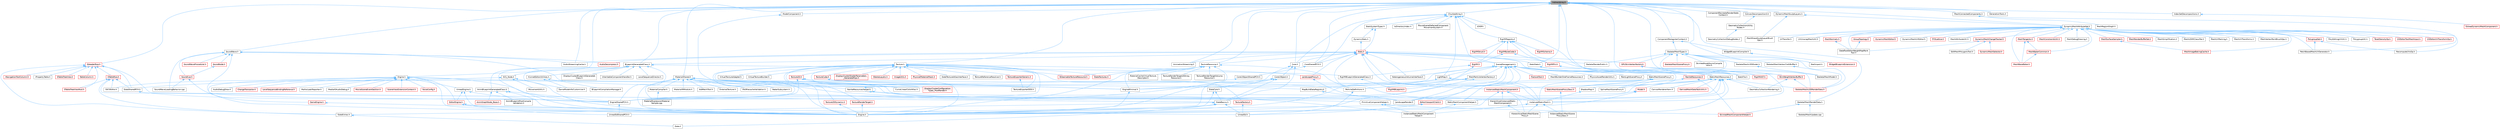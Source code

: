 digraph "IndirectArray.h"
{
 // INTERACTIVE_SVG=YES
 // LATEX_PDF_SIZE
  bgcolor="transparent";
  edge [fontname=Helvetica,fontsize=10,labelfontname=Helvetica,labelfontsize=10];
  node [fontname=Helvetica,fontsize=10,shape=box,height=0.2,width=0.4];
  Node1 [id="Node000001",label="IndirectArray.h",height=0.2,width=0.4,color="gray40", fillcolor="grey60", style="filled", fontcolor="black",tooltip=" "];
  Node1 -> Node2 [id="edge1_Node000001_Node000002",dir="back",color="steelblue1",style="solid",tooltip=" "];
  Node2 [id="Node000002",label="AnimationStreaming.h",height=0.2,width=0.4,color="grey40", fillcolor="white", style="filled",URL="$d5/d44/AnimationStreaming_8h.html",tooltip=" "];
  Node1 -> Node3 [id="edge2_Node000001_Node000003",dir="back",color="steelblue1",style="solid",tooltip=" "];
  Node3 [id="Node000003",label="AudioStreamingCache.h",height=0.2,width=0.4,color="grey40", fillcolor="white", style="filled",URL="$d2/dc1/AudioStreamingCache_8h.html",tooltip=" "];
  Node1 -> Node4 [id="edge3_Node000001_Node000004",dir="back",color="steelblue1",style="solid",tooltip=" "];
  Node4 [id="Node000004",label="BlueprintGeneratedClass.h",height=0.2,width=0.4,color="grey40", fillcolor="white", style="filled",URL="$d6/d77/BlueprintGeneratedClass_8h.html",tooltip=" "];
  Node4 -> Node5 [id="edge4_Node000004_Node000005",dir="back",color="steelblue1",style="solid",tooltip=" "];
  Node5 [id="Node000005",label="AnimBlueprintGeneratedClass.h",height=0.2,width=0.4,color="grey40", fillcolor="white", style="filled",URL="$dc/d81/AnimBlueprintGeneratedClass_8h.html",tooltip=" "];
  Node5 -> Node6 [id="edge5_Node000005_Node000006",dir="back",color="steelblue1",style="solid",tooltip=" "];
  Node6 [id="Node000006",label="AnimBlueprintPostCompile\lValidation.h",height=0.2,width=0.4,color="grey40", fillcolor="white", style="filled",URL="$de/d1b/AnimBlueprintPostCompileValidation_8h.html",tooltip=" "];
  Node5 -> Node7 [id="edge6_Node000005_Node000007",dir="back",color="steelblue1",style="solid",tooltip=" "];
  Node7 [id="Node000007",label="AnimGraphNode_Base.h",height=0.2,width=0.4,color="red", fillcolor="#FFF0F0", style="filled",URL="$d0/dfb/AnimGraphNode__Base_8h.html",tooltip=" "];
  Node5 -> Node99 [id="edge7_Node000005_Node000099",dir="back",color="steelblue1",style="solid",tooltip=" "];
  Node99 [id="Node000099",label="Engine.h",height=0.2,width=0.4,color="grey40", fillcolor="white", style="filled",URL="$d1/d34/Public_2Engine_8h.html",tooltip=" "];
  Node5 -> Node100 [id="edge8_Node000005_Node000100",dir="back",color="steelblue1",style="solid",tooltip=" "];
  Node100 [id="Node000100",label="EngineSharedPCH.h",height=0.2,width=0.4,color="grey40", fillcolor="white", style="filled",URL="$dc/dbb/EngineSharedPCH_8h.html",tooltip=" "];
  Node100 -> Node101 [id="edge9_Node000100_Node000101",dir="back",color="steelblue1",style="solid",tooltip=" "];
  Node101 [id="Node000101",label="UnrealEdSharedPCH.h",height=0.2,width=0.4,color="grey40", fillcolor="white", style="filled",URL="$d1/de6/UnrealEdSharedPCH_8h.html",tooltip=" "];
  Node4 -> Node102 [id="edge10_Node000004_Node000102",dir="back",color="steelblue1",style="solid",tooltip=" "];
  Node102 [id="Node000102",label="DisplayClusterBlueprintGenerated\lClass.h",height=0.2,width=0.4,color="grey40", fillcolor="white", style="filled",URL="$d4/d8f/DisplayClusterBlueprintGeneratedClass_8h.html",tooltip=" "];
  Node4 -> Node99 [id="edge11_Node000004_Node000099",dir="back",color="steelblue1",style="solid",tooltip=" "];
  Node4 -> Node100 [id="edge12_Node000004_Node000100",dir="back",color="steelblue1",style="solid",tooltip=" "];
  Node4 -> Node103 [id="edge13_Node000004_Node000103",dir="back",color="steelblue1",style="solid",tooltip=" "];
  Node103 [id="Node000103",label="GameModeInfoCustomizer.h",height=0.2,width=0.4,color="grey40", fillcolor="white", style="filled",URL="$d5/df3/GameModeInfoCustomizer_8h.html",tooltip=" "];
  Node4 -> Node104 [id="edge14_Node000004_Node000104",dir="back",color="steelblue1",style="solid",tooltip=" "];
  Node104 [id="Node000104",label="InheritableComponentHandler.h",height=0.2,width=0.4,color="grey40", fillcolor="white", style="filled",URL="$d0/def/InheritableComponentHandler_8h.html",tooltip=" "];
  Node4 -> Node105 [id="edge15_Node000004_Node000105",dir="back",color="steelblue1",style="solid",tooltip=" "];
  Node105 [id="Node000105",label="KismetEditorUtilities.h",height=0.2,width=0.4,color="grey40", fillcolor="white", style="filled",URL="$d4/d72/KismetEditorUtilities_8h.html",tooltip=" "];
  Node105 -> Node106 [id="edge16_Node000105_Node000106",dir="back",color="steelblue1",style="solid",tooltip=" "];
  Node106 [id="Node000106",label="BlueprintCompilationManager.h",height=0.2,width=0.4,color="grey40", fillcolor="white", style="filled",URL="$dd/db0/BlueprintCompilationManager_8h.html",tooltip=" "];
  Node105 -> Node103 [id="edge17_Node000105_Node000103",dir="back",color="steelblue1",style="solid",tooltip=" "];
  Node4 -> Node107 [id="edge18_Node000004_Node000107",dir="back",color="steelblue1",style="solid",tooltip=" "];
  Node107 [id="Node000107",label="LevelSequenceDirector.h",height=0.2,width=0.4,color="grey40", fillcolor="white", style="filled",URL="$d8/d00/LevelSequenceDirector_8h.html",tooltip=" "];
  Node4 -> Node108 [id="edge19_Node000004_Node000108",dir="back",color="steelblue1",style="solid",tooltip=" "];
  Node108 [id="Node000108",label="RigVMBlueprintGeneratedClass.h",height=0.2,width=0.4,color="grey40", fillcolor="white", style="filled",URL="$d4/dec/RigVMBlueprintGeneratedClass_8h.html",tooltip=" "];
  Node108 -> Node109 [id="edge20_Node000108_Node000109",dir="back",color="steelblue1",style="solid",tooltip=" "];
  Node109 [id="Node000109",label="RigVMBlueprint.h",height=0.2,width=0.4,color="red", fillcolor="#FFF0F0", style="filled",URL="$df/d44/RigVMBlueprint_8h.html",tooltip=" "];
  Node4 -> Node141 [id="edge21_Node000004_Node000141",dir="back",color="steelblue1",style="solid",tooltip=" "];
  Node141 [id="Node000141",label="SCS_Node.h",height=0.2,width=0.4,color="grey40", fillcolor="white", style="filled",URL="$d7/d7b/SCS__Node_8h.html",tooltip=" "];
  Node141 -> Node99 [id="edge22_Node000141_Node000099",dir="back",color="steelblue1",style="solid",tooltip=" "];
  Node141 -> Node142 [id="edge23_Node000141_Node000142",dir="back",color="steelblue1",style="solid",tooltip=" "];
  Node142 [id="Node000142",label="MovementUtils.h",height=0.2,width=0.4,color="grey40", fillcolor="white", style="filled",URL="$d0/d54/MovementUtils_8h.html",tooltip=" "];
  Node141 -> Node143 [id="edge24_Node000141_Node000143",dir="back",color="steelblue1",style="solid",tooltip=" "];
  Node143 [id="Node000143",label="SSCSEditor.h",height=0.2,width=0.4,color="grey40", fillcolor="white", style="filled",URL="$d0/d2e/SSCSEditor_8h.html",tooltip=" "];
  Node1 -> Node144 [id="edge25_Node000001_Node000144",dir="back",color="steelblue1",style="solid",tooltip=" "];
  Node144 [id="Node000144",label="ChunkedArray.h",height=0.2,width=0.4,color="grey40", fillcolor="white", style="filled",URL="$d8/db0/ChunkedArray_8h.html",tooltip=" "];
  Node144 -> Node145 [id="edge26_Node000144_Node000145",dir="back",color="steelblue1",style="solid",tooltip=" "];
  Node145 [id="Node000145",label="Core.h",height=0.2,width=0.4,color="grey40", fillcolor="white", style="filled",URL="$d6/dd7/Core_8h.html",tooltip=" "];
  Node145 -> Node146 [id="edge27_Node000145_Node000146",dir="back",color="steelblue1",style="solid",tooltip=" "];
  Node146 [id="Node000146",label="CoreUObject.h",height=0.2,width=0.4,color="grey40", fillcolor="white", style="filled",URL="$d0/ded/CoreUObject_8h.html",tooltip=" "];
  Node146 -> Node99 [id="edge28_Node000146_Node000099",dir="back",color="steelblue1",style="solid",tooltip=" "];
  Node146 -> Node147 [id="edge29_Node000146_Node000147",dir="back",color="steelblue1",style="solid",tooltip=" "];
  Node147 [id="Node000147",label="EngineMinimal.h",height=0.2,width=0.4,color="grey40", fillcolor="white", style="filled",URL="$d0/d2c/EngineMinimal_8h.html",tooltip=" "];
  Node147 -> Node99 [id="edge30_Node000147_Node000099",dir="back",color="steelblue1",style="solid",tooltip=" "];
  Node146 -> Node148 [id="edge31_Node000146_Node000148",dir="back",color="steelblue1",style="solid",tooltip=" "];
  Node148 [id="Node000148",label="SlateBasics.h",height=0.2,width=0.4,color="grey40", fillcolor="white", style="filled",URL="$da/d2f/SlateBasics_8h.html",tooltip=" "];
  Node148 -> Node99 [id="edge32_Node000148_Node000099",dir="back",color="steelblue1",style="solid",tooltip=" "];
  Node148 -> Node149 [id="edge33_Node000148_Node000149",dir="back",color="steelblue1",style="solid",tooltip=" "];
  Node149 [id="Node000149",label="Slate.h",height=0.2,width=0.4,color="grey40", fillcolor="white", style="filled",URL="$d2/dc0/Slate_8h.html",tooltip=" "];
  Node148 -> Node150 [id="edge34_Node000148_Node000150",dir="back",color="steelblue1",style="solid",tooltip=" "];
  Node150 [id="Node000150",label="SlateExtras.h",height=0.2,width=0.4,color="grey40", fillcolor="white", style="filled",URL="$d8/dec/SlateExtras_8h.html",tooltip=" "];
  Node150 -> Node149 [id="edge35_Node000150_Node000149",dir="back",color="steelblue1",style="solid",tooltip=" "];
  Node148 -> Node151 [id="edge36_Node000148_Node000151",dir="back",color="steelblue1",style="solid",tooltip=" "];
  Node151 [id="Node000151",label="UnrealEd.h",height=0.2,width=0.4,color="grey40", fillcolor="white", style="filled",URL="$d2/d5f/UnrealEd_8h.html",tooltip=" "];
  Node146 -> Node152 [id="edge37_Node000146_Node000152",dir="back",color="steelblue1",style="solid",tooltip=" "];
  Node152 [id="Node000152",label="SlateCore.h",height=0.2,width=0.4,color="grey40", fillcolor="white", style="filled",URL="$dc/d03/SlateCore_8h.html",tooltip=" "];
  Node152 -> Node99 [id="edge38_Node000152_Node000099",dir="back",color="steelblue1",style="solid",tooltip=" "];
  Node152 -> Node148 [id="edge39_Node000152_Node000148",dir="back",color="steelblue1",style="solid",tooltip=" "];
  Node145 -> Node99 [id="edge40_Node000145_Node000099",dir="back",color="steelblue1",style="solid",tooltip=" "];
  Node145 -> Node148 [id="edge41_Node000145_Node000148",dir="back",color="steelblue1",style="solid",tooltip=" "];
  Node144 -> Node153 [id="edge42_Node000144_Node000153",dir="back",color="steelblue1",style="solid",tooltip=" "];
  Node153 [id="Node000153",label="CoreSharedPCH.h",height=0.2,width=0.4,color="grey40", fillcolor="white", style="filled",URL="$d8/de5/CoreSharedPCH_8h.html",tooltip=" "];
  Node153 -> Node154 [id="edge43_Node000153_Node000154",dir="back",color="steelblue1",style="solid",tooltip=" "];
  Node154 [id="Node000154",label="CoreUObjectSharedPCH.h",height=0.2,width=0.4,color="grey40", fillcolor="white", style="filled",URL="$de/d2f/CoreUObjectSharedPCH_8h.html",tooltip=" "];
  Node154 -> Node155 [id="edge44_Node000154_Node000155",dir="back",color="steelblue1",style="solid",tooltip=" "];
  Node155 [id="Node000155",label="SlateSharedPCH.h",height=0.2,width=0.4,color="grey40", fillcolor="white", style="filled",URL="$d1/dfc/SlateSharedPCH_8h.html",tooltip=" "];
  Node155 -> Node100 [id="edge45_Node000155_Node000100",dir="back",color="steelblue1",style="solid",tooltip=" "];
  Node144 -> Node156 [id="edge46_Node000144_Node000156",dir="back",color="steelblue1",style="solid",tooltip=" "];
  Node156 [id="Node000156",label="IoDirectoryIndex.h",height=0.2,width=0.4,color="grey40", fillcolor="white", style="filled",URL="$d2/de0/IoDirectoryIndex_8h.html",tooltip=" "];
  Node144 -> Node157 [id="edge47_Node000144_Node000157",dir="back",color="steelblue1",style="solid",tooltip=" "];
  Node157 [id="Node000157",label="LightMap.h",height=0.2,width=0.4,color="grey40", fillcolor="white", style="filled",URL="$d1/d76/LightMap_8h.html",tooltip=" "];
  Node157 -> Node158 [id="edge48_Node000157_Node000158",dir="back",color="steelblue1",style="solid",tooltip=" "];
  Node158 [id="Node000158",label="InstancedStaticMesh.h",height=0.2,width=0.4,color="grey40", fillcolor="white", style="filled",URL="$dd/d89/InstancedStaticMesh_8h.html",tooltip=" "];
  Node158 -> Node159 [id="edge49_Node000158_Node000159",dir="back",color="steelblue1",style="solid",tooltip=" "];
  Node159 [id="Node000159",label="HierarchicalStaticMeshScene\lProxy.h",height=0.2,width=0.4,color="grey40", fillcolor="white", style="filled",URL="$d3/d4d/HierarchicalStaticMeshSceneProxy_8h.html",tooltip=" "];
  Node158 -> Node160 [id="edge50_Node000158_Node000160",dir="back",color="steelblue1",style="solid",tooltip=" "];
  Node160 [id="Node000160",label="InstancedStaticMeshComponent\lHelper.h",height=0.2,width=0.4,color="grey40", fillcolor="white", style="filled",URL="$dc/dc7/InstancedStaticMeshComponentHelper_8h.html",tooltip=" "];
  Node158 -> Node161 [id="edge51_Node000158_Node000161",dir="back",color="steelblue1",style="solid",tooltip=" "];
  Node161 [id="Node000161",label="InstancedStaticMeshScene\lProxyDesc.h",height=0.2,width=0.4,color="grey40", fillcolor="white", style="filled",URL="$db/dcf/InstancedStaticMeshSceneProxyDesc_8h.html",tooltip=" "];
  Node157 -> Node162 [id="edge52_Node000157_Node000162",dir="back",color="steelblue1",style="solid",tooltip=" "];
  Node162 [id="Node000162",label="MapBuildDataRegistry.h",height=0.2,width=0.4,color="grey40", fillcolor="white", style="filled",URL="$df/dac/MapBuildDataRegistry_8h.html",tooltip=" "];
  Node162 -> Node163 [id="edge53_Node000162_Node000163",dir="back",color="steelblue1",style="solid",tooltip=" "];
  Node163 [id="Node000163",label="LandscapeRender.h",height=0.2,width=0.4,color="grey40", fillcolor="white", style="filled",URL="$df/d67/LandscapeRender_8h.html",tooltip=" "];
  Node144 -> Node164 [id="edge54_Node000144_Node000164",dir="back",color="steelblue1",style="solid",tooltip=" "];
  Node164 [id="Node000164",label="MovieSceneDeferredComponent\lMovementSystem.h",height=0.2,width=0.4,color="grey40", fillcolor="white", style="filled",URL="$d6/d9d/MovieSceneDeferredComponentMovementSystem_8h.html",tooltip=" "];
  Node144 -> Node165 [id="edge55_Node000144_Node000165",dir="back",color="steelblue1",style="solid",tooltip=" "];
  Node165 [id="Node000165",label="RigVMRegistry.h",height=0.2,width=0.4,color="grey40", fillcolor="white", style="filled",URL="$dc/d40/RigVMRegistry_8h.html",tooltip=" "];
  Node165 -> Node166 [id="edge56_Node000165_Node000166",dir="back",color="steelblue1",style="solid",tooltip=" "];
  Node166 [id="Node000166",label="RigVM.h",height=0.2,width=0.4,color="red", fillcolor="#FFF0F0", style="filled",URL="$d0/d5e/RigVM_8h.html",tooltip=" "];
  Node166 -> Node109 [id="edge57_Node000166_Node000109",dir="back",color="steelblue1",style="solid",tooltip=" "];
  Node166 -> Node108 [id="edge58_Node000166_Node000108",dir="back",color="steelblue1",style="solid",tooltip=" "];
  Node165 -> Node225 [id="edge59_Node000165_Node000225",dir="back",color="steelblue1",style="solid",tooltip=" "];
  Node225 [id="Node000225",label="RigVMAST.h",height=0.2,width=0.4,color="red", fillcolor="#FFF0F0", style="filled",URL="$d9/d6d/RigVMAST_8h.html",tooltip=" "];
  Node165 -> Node265 [id="edge60_Node000165_Node000265",dir="back",color="steelblue1",style="solid",tooltip=" "];
  Node265 [id="Node000265",label="RigVMByteCode.h",height=0.2,width=0.4,color="red", fillcolor="#FFF0F0", style="filled",URL="$da/d6c/RigVMByteCode_8h.html",tooltip=" "];
  Node265 -> Node166 [id="edge61_Node000265_Node000166",dir="back",color="steelblue1",style="solid",tooltip=" "];
  Node265 -> Node271 [id="edge62_Node000265_Node000271",dir="back",color="steelblue1",style="solid",tooltip=" "];
  Node271 [id="Node000271",label="RigVMPin.h",height=0.2,width=0.4,color="red", fillcolor="#FFF0F0", style="filled",URL="$d3/d56/RigVMPin_8h.html",tooltip=" "];
  Node271 -> Node225 [id="edge63_Node000271_Node000225",dir="back",color="steelblue1",style="solid",tooltip=" "];
  Node165 -> Node271 [id="edge64_Node000165_Node000271",dir="back",color="steelblue1",style="solid",tooltip=" "];
  Node165 -> Node242 [id="edge65_Node000165_Node000242",dir="back",color="steelblue1",style="solid",tooltip=" "];
  Node242 [id="Node000242",label="RigVMSchema.h",height=0.2,width=0.4,color="red", fillcolor="#FFF0F0", style="filled",URL="$d7/dc2/RigVMSchema_8h.html",tooltip=" "];
  Node165 -> Node275 [id="edge66_Node000165_Node000275",dir="back",color="steelblue1",style="solid",tooltip=" "];
  Node275 [id="Node000275",label="RigVMStruct.h",height=0.2,width=0.4,color="red", fillcolor="#FFF0F0", style="filled",URL="$de/dfb/RigVMStruct_8h.html",tooltip=" "];
  Node144 -> Node325 [id="edge67_Node000144_Node000325",dir="back",color="steelblue1",style="solid",tooltip=" "];
  Node325 [id="Node000325",label="SceneManagement.h",height=0.2,width=0.4,color="grey40", fillcolor="white", style="filled",URL="$de/db9/SceneManagement_8h.html",tooltip=" "];
  Node325 -> Node326 [id="edge68_Node000325_Node000326",dir="back",color="steelblue1",style="solid",tooltip=" "];
  Node326 [id="Node000326",label="EditorViewportClient.h",height=0.2,width=0.4,color="red", fillcolor="#FFF0F0", style="filled",URL="$d4/d41/EditorViewportClient_8h.html",tooltip=" "];
  Node326 -> Node151 [id="edge69_Node000326_Node000151",dir="back",color="steelblue1",style="solid",tooltip=" "];
  Node326 -> Node101 [id="edge70_Node000326_Node000101",dir="back",color="steelblue1",style="solid",tooltip=" "];
  Node325 -> Node99 [id="edge71_Node000325_Node000099",dir="back",color="steelblue1",style="solid",tooltip=" "];
  Node325 -> Node147 [id="edge72_Node000325_Node000147",dir="back",color="steelblue1",style="solid",tooltip=" "];
  Node325 -> Node100 [id="edge73_Node000325_Node000100",dir="back",color="steelblue1",style="solid",tooltip=" "];
  Node325 -> Node349 [id="edge74_Node000325_Node000349",dir="back",color="steelblue1",style="solid",tooltip=" "];
  Node349 [id="Node000349",label="FractureTool.h",height=0.2,width=0.4,color="red", fillcolor="#FFF0F0", style="filled",URL="$d4/d30/FractureTool_8h.html",tooltip=" "];
  Node325 -> Node350 [id="edge75_Node000325_Node000350",dir="back",color="steelblue1",style="solid",tooltip=" "];
  Node350 [id="Node000350",label="HeterogeneousVolumeInterface.h",height=0.2,width=0.4,color="grey40", fillcolor="white", style="filled",URL="$d3/de3/HeterogeneousVolumeInterface_8h.html",tooltip=" "];
  Node325 -> Node163 [id="edge76_Node000325_Node000163",dir="back",color="steelblue1",style="solid",tooltip=" "];
  Node325 -> Node157 [id="edge77_Node000325_Node000157",dir="back",color="steelblue1",style="solid",tooltip=" "];
  Node325 -> Node351 [id="edge78_Node000325_Node000351",dir="back",color="steelblue1",style="solid",tooltip=" "];
  Node351 [id="Node000351",label="MeshBuilderOneFrameResources.h",height=0.2,width=0.4,color="grey40", fillcolor="white", style="filled",URL="$df/d7c/MeshBuilderOneFrameResources_8h.html",tooltip=" "];
  Node325 -> Node352 [id="edge79_Node000325_Node000352",dir="back",color="steelblue1",style="solid",tooltip=" "];
  Node352 [id="Node000352",label="MeshParticleVertexFactory.h",height=0.2,width=0.4,color="grey40", fillcolor="white", style="filled",URL="$d5/d83/MeshParticleVertexFactory_8h.html",tooltip=" "];
  Node352 -> Node99 [id="edge80_Node000352_Node000099",dir="back",color="steelblue1",style="solid",tooltip=" "];
  Node352 -> Node147 [id="edge81_Node000352_Node000147",dir="back",color="steelblue1",style="solid",tooltip=" "];
  Node352 -> Node353 [id="edge82_Node000352_Node000353",dir="back",color="steelblue1",style="solid",tooltip=" "];
  Node353 [id="Node000353",label="ParticleDefinitions.h",height=0.2,width=0.4,color="grey40", fillcolor="white", style="filled",URL="$db/dde/ParticleDefinitions_8h.html",tooltip=" "];
  Node353 -> Node151 [id="edge83_Node000353_Node000151",dir="back",color="steelblue1",style="solid",tooltip=" "];
  Node325 -> Node354 [id="edge84_Node000325_Node000354",dir="back",color="steelblue1",style="solid",tooltip=" "];
  Node354 [id="Node000354",label="NaniteResources.h",height=0.2,width=0.4,color="red", fillcolor="#FFF0F0", style="filled",URL="$d7/d8b/NaniteResources_8h.html",tooltip=" "];
  Node354 -> Node360 [id="edge85_Node000354_Node000360",dir="back",color="steelblue1",style="solid",tooltip=" "];
  Node360 [id="Node000360",label="SkinnedMeshComponentHelper.h",height=0.2,width=0.4,color="red", fillcolor="#FFF0F0", style="filled",URL="$db/d81/SkinnedMeshComponentHelper_8h.html",tooltip=" "];
  Node354 -> Node362 [id="edge86_Node000354_Node000362",dir="back",color="steelblue1",style="solid",tooltip=" "];
  Node362 [id="Node000362",label="StaticMeshSceneProxyDesc.h",height=0.2,width=0.4,color="red", fillcolor="#FFF0F0", style="filled",URL="$d0/d31/StaticMeshSceneProxyDesc_8h.html",tooltip=" "];
  Node362 -> Node161 [id="edge87_Node000362_Node000161",dir="back",color="steelblue1",style="solid",tooltip=" "];
  Node325 -> Node353 [id="edge88_Node000325_Node000353",dir="back",color="steelblue1",style="solid",tooltip=" "];
  Node325 -> Node364 [id="edge89_Node000325_Node000364",dir="back",color="steelblue1",style="solid",tooltip=" "];
  Node364 [id="Node000364",label="PhysicsAssetRenderUtils.h",height=0.2,width=0.4,color="grey40", fillcolor="white", style="filled",URL="$d2/dee/PhysicsAssetRenderUtils_8h.html",tooltip=" "];
  Node325 -> Node365 [id="edge90_Node000325_Node000365",dir="back",color="steelblue1",style="solid",tooltip=" "];
  Node365 [id="Node000365",label="RectLightSceneProxy.h",height=0.2,width=0.4,color="grey40", fillcolor="white", style="filled",URL="$d4/d78/RectLightSceneProxy_8h.html",tooltip=" "];
  Node325 -> Node366 [id="edge91_Node000325_Node000366",dir="back",color="steelblue1",style="solid",tooltip=" "];
  Node366 [id="Node000366",label="ShadowMap.h",height=0.2,width=0.4,color="grey40", fillcolor="white", style="filled",URL="$d1/ddb/ShadowMap_8h.html",tooltip=" "];
  Node366 -> Node158 [id="edge92_Node000366_Node000158",dir="back",color="steelblue1",style="solid",tooltip=" "];
  Node325 -> Node367 [id="edge93_Node000325_Node000367",dir="back",color="steelblue1",style="solid",tooltip=" "];
  Node367 [id="Node000367",label="StaticMeshResources.h",height=0.2,width=0.4,color="grey40", fillcolor="white", style="filled",URL="$d0/db7/StaticMeshResources_8h.html",tooltip=" "];
  Node367 -> Node368 [id="edge94_Node000367_Node000368",dir="back",color="steelblue1",style="solid",tooltip=" "];
  Node368 [id="Node000368",label="CanvasRendererItem.h",height=0.2,width=0.4,color="grey40", fillcolor="white", style="filled",URL="$d7/d93/CanvasRendererItem_8h.html",tooltip=" "];
  Node367 -> Node369 [id="edge95_Node000367_Node000369",dir="back",color="steelblue1",style="solid",tooltip=" "];
  Node369 [id="Node000369",label="DerivedMeshDataTaskUtils.h",height=0.2,width=0.4,color="red", fillcolor="#FFF0F0", style="filled",URL="$d2/d98/DerivedMeshDataTaskUtils_8h.html",tooltip=" "];
  Node367 -> Node445 [id="edge96_Node000367_Node000445",dir="back",color="steelblue1",style="solid",tooltip=" "];
  Node445 [id="Node000445",label="GeometryCollectionRendering.h",height=0.2,width=0.4,color="grey40", fillcolor="white", style="filled",URL="$dc/d68/GeometryCollectionRendering_8h.html",tooltip=" "];
  Node367 -> Node446 [id="edge97_Node000367_Node000446",dir="back",color="steelblue1",style="solid",tooltip=" "];
  Node446 [id="Node000446",label="HierarchicalInstancedStatic\lMeshComponent.h",height=0.2,width=0.4,color="grey40", fillcolor="white", style="filled",URL="$d3/ddb/HierarchicalInstancedStaticMeshComponent_8h.html",tooltip=" "];
  Node446 -> Node159 [id="edge98_Node000446_Node000159",dir="back",color="steelblue1",style="solid",tooltip=" "];
  Node367 -> Node159 [id="edge99_Node000367_Node000159",dir="back",color="steelblue1",style="solid",tooltip=" "];
  Node367 -> Node158 [id="edge100_Node000367_Node000158",dir="back",color="steelblue1",style="solid",tooltip=" "];
  Node367 -> Node447 [id="edge101_Node000367_Node000447",dir="back",color="steelblue1",style="solid",tooltip=" "];
  Node447 [id="Node000447",label="InstancedStaticMeshComponent.h",height=0.2,width=0.4,color="red", fillcolor="#FFF0F0", style="filled",URL="$d8/d5d/InstancedStaticMeshComponent_8h.html",tooltip=" "];
  Node447 -> Node99 [id="edge102_Node000447_Node000099",dir="back",color="steelblue1",style="solid",tooltip=" "];
  Node447 -> Node446 [id="edge103_Node000447_Node000446",dir="back",color="steelblue1",style="solid",tooltip=" "];
  Node447 -> Node159 [id="edge104_Node000447_Node000159",dir="back",color="steelblue1",style="solid",tooltip=" "];
  Node447 -> Node158 [id="edge105_Node000447_Node000158",dir="back",color="steelblue1",style="solid",tooltip=" "];
  Node367 -> Node163 [id="edge106_Node000367_Node000163",dir="back",color="steelblue1",style="solid",tooltip=" "];
  Node367 -> Node453 [id="edge107_Node000367_Node000453",dir="back",color="steelblue1",style="solid",tooltip=" "];
  Node453 [id="Node000453",label="Model.h",height=0.2,width=0.4,color="red", fillcolor="#FFF0F0", style="filled",URL="$dd/d63/Public_2Model_8h.html",tooltip=" "];
  Node453 -> Node99 [id="edge108_Node000453_Node000099",dir="back",color="steelblue1",style="solid",tooltip=" "];
  Node453 -> Node100 [id="edge109_Node000453_Node000100",dir="back",color="steelblue1",style="solid",tooltip=" "];
  Node367 -> Node457 [id="edge110_Node000367_Node000457",dir="back",color="steelblue1",style="solid",tooltip=" "];
  Node457 [id="Node000457",label="SkeletalMeshLODRenderData.h",height=0.2,width=0.4,color="red", fillcolor="#FFF0F0", style="filled",URL="$d0/d5a/SkeletalMeshLODRenderData_8h.html",tooltip=" "];
  Node457 -> Node464 [id="edge111_Node000457_Node000464",dir="back",color="steelblue1",style="solid",tooltip=" "];
  Node464 [id="Node000464",label="SkeletalMeshRenderData.h",height=0.2,width=0.4,color="grey40", fillcolor="white", style="filled",URL="$d9/d14/SkeletalMeshRenderData_8h.html",tooltip=" "];
  Node464 -> Node465 [id="edge112_Node000464_Node000465",dir="back",color="steelblue1",style="solid",tooltip=" "];
  Node465 [id="Node000465",label="SkeletalMeshUpdate.cpp",height=0.2,width=0.4,color="grey40", fillcolor="white", style="filled",URL="$db/d45/SkeletalMeshUpdate_8cpp.html",tooltip=" "];
  Node464 -> Node360 [id="edge113_Node000464_Node000360",dir="back",color="steelblue1",style="solid",tooltip=" "];
  Node367 -> Node358 [id="edge114_Node000367_Node000358",dir="back",color="steelblue1",style="solid",tooltip=" "];
  Node358 [id="Node000358",label="SplineMeshSceneProxy.h",height=0.2,width=0.4,color="grey40", fillcolor="white", style="filled",URL="$dd/dcb/SplineMeshSceneProxy_8h.html",tooltip=" "];
  Node367 -> Node357 [id="edge115_Node000367_Node000357",dir="back",color="steelblue1",style="solid",tooltip=" "];
  Node357 [id="Node000357",label="StaticMeshComponentHelper.h",height=0.2,width=0.4,color="grey40", fillcolor="white", style="filled",URL="$dc/dc1/StaticMeshComponentHelper_8h.html",tooltip=" "];
  Node357 -> Node160 [id="edge116_Node000357_Node000160",dir="back",color="steelblue1",style="solid",tooltip=" "];
  Node325 -> Node466 [id="edge117_Node000325_Node000466",dir="back",color="steelblue1",style="solid",tooltip=" "];
  Node466 [id="Node000466",label="StaticMeshSceneProxy.h",height=0.2,width=0.4,color="grey40", fillcolor="white", style="filled",URL="$d8/d6d/StaticMeshSceneProxy_8h.html",tooltip=" "];
  Node466 -> Node158 [id="edge118_Node000466_Node000158",dir="back",color="steelblue1",style="solid",tooltip=" "];
  Node466 -> Node163 [id="edge119_Node000466_Node000163",dir="back",color="steelblue1",style="solid",tooltip=" "];
  Node466 -> Node358 [id="edge120_Node000466_Node000358",dir="back",color="steelblue1",style="solid",tooltip=" "];
  Node466 -> Node357 [id="edge121_Node000466_Node000357",dir="back",color="steelblue1",style="solid",tooltip=" "];
  Node466 -> Node362 [id="edge122_Node000466_Node000362",dir="back",color="steelblue1",style="solid",tooltip=" "];
  Node144 -> Node467 [id="edge123_Node000144_Node000467",dir="back",color="steelblue1",style="solid",tooltip=" "];
  Node467 [id="Node000467",label="StatsFile.h",height=0.2,width=0.4,color="grey40", fillcolor="white", style="filled",URL="$d7/d3b/StatsFile_8h.html",tooltip=" "];
  Node144 -> Node468 [id="edge124_Node000144_Node000468",dir="back",color="steelblue1",style="solid",tooltip=" "];
  Node468 [id="Node000468",label="StatsSystemTypes.h",height=0.2,width=0.4,color="grey40", fillcolor="white", style="filled",URL="$d1/d5a/StatsSystemTypes_8h.html",tooltip=" "];
  Node468 -> Node469 [id="edge125_Node000468_Node000469",dir="back",color="steelblue1",style="solid",tooltip=" "];
  Node469 [id="Node000469",label="DynamicStats.h",height=0.2,width=0.4,color="grey40", fillcolor="white", style="filled",URL="$dc/d24/DynamicStats_8h.html",tooltip=" "];
  Node469 -> Node470 [id="edge126_Node000469_Node000470",dir="back",color="steelblue1",style="solid",tooltip=" "];
  Node470 [id="Node000470",label="Stats.h",height=0.2,width=0.4,color="red", fillcolor="#FFF0F0", style="filled",URL="$dc/d09/Stats_8h.html",tooltip=" "];
  Node470 -> Node2 [id="edge127_Node000470_Node000002",dir="back",color="steelblue1",style="solid",tooltip=" "];
  Node470 -> Node1863 [id="edge128_Node000470_Node001863",dir="back",color="steelblue1",style="solid",tooltip=" "];
  Node1863 [id="Node001863",label="AudioDecompress.h",height=0.2,width=0.4,color="red", fillcolor="#FFF0F0", style="filled",URL="$d9/dfd/AudioDecompress_8h.html",tooltip=" "];
  Node470 -> Node3 [id="edge129_Node000470_Node000003",dir="back",color="steelblue1",style="solid",tooltip=" "];
  Node470 -> Node4 [id="edge130_Node000470_Node000004",dir="back",color="steelblue1",style="solid",tooltip=" "];
  Node470 -> Node145 [id="edge131_Node000470_Node000145",dir="back",color="steelblue1",style="solid",tooltip=" "];
  Node470 -> Node153 [id="edge132_Node000470_Node000153",dir="back",color="steelblue1",style="solid",tooltip=" "];
  Node470 -> Node1480 [id="edge133_Node000470_Node001480",dir="back",color="steelblue1",style="solid",tooltip=" "];
  Node1480 [id="Node001480",label="GPUSkinVertexFactory.h",height=0.2,width=0.4,color="red", fillcolor="#FFF0F0", style="filled",URL="$db/dcc/GPUSkinVertexFactory_8h.html",tooltip=" "];
  Node1480 -> Node457 [id="edge134_Node001480_Node000457",dir="back",color="steelblue1",style="solid",tooltip=" "];
  Node1480 -> Node1483 [id="edge135_Node001480_Node001483",dir="back",color="steelblue1",style="solid",tooltip=" "];
  Node1483 [id="Node001483",label="SkinWeightVertexBuffer.h",height=0.2,width=0.4,color="red", fillcolor="#FFF0F0", style="filled",URL="$d3/d86/SkinWeightVertexBuffer_8h.html",tooltip=" "];
  Node1483 -> Node445 [id="edge136_Node001483_Node000445",dir="back",color="steelblue1",style="solid",tooltip=" "];
  Node1483 -> Node457 [id="edge137_Node001483_Node000457",dir="back",color="steelblue1",style="solid",tooltip=" "];
  Node470 -> Node350 [id="edge138_Node000470_Node000350",dir="back",color="steelblue1",style="solid",tooltip=" "];
  Node470 -> Node446 [id="edge139_Node000470_Node000446",dir="back",color="steelblue1",style="solid",tooltip=" "];
  Node470 -> Node158 [id="edge140_Node000470_Node000158",dir="back",color="steelblue1",style="solid",tooltip=" "];
  Node470 -> Node447 [id="edge141_Node000470_Node000447",dir="back",color="steelblue1",style="solid",tooltip=" "];
  Node470 -> Node798 [id="edge142_Node000470_Node000798",dir="back",color="steelblue1",style="solid",tooltip=" "];
  Node798 [id="Node000798",label="LandscapeProxy.h",height=0.2,width=0.4,color="red", fillcolor="#FFF0F0", style="filled",URL="$db/dae/LandscapeProxy_8h.html",tooltip=" "];
  Node798 -> Node163 [id="edge143_Node000798_Node000163",dir="back",color="steelblue1",style="solid",tooltip=" "];
  Node470 -> Node325 [id="edge144_Node000470_Node000325",dir="back",color="steelblue1",style="solid",tooltip=" "];
  Node470 -> Node965 [id="edge145_Node000470_Node000965",dir="back",color="steelblue1",style="solid",tooltip=" "];
  Node965 [id="Node000965",label="SkeletalRenderPublic.h",height=0.2,width=0.4,color="grey40", fillcolor="white", style="filled",URL="$d5/d40/SkeletalRenderPublic_8h.html",tooltip=" "];
  Node470 -> Node6409 [id="edge146_Node000470_Node006409",dir="back",color="steelblue1",style="solid",tooltip=" "];
  Node6409 [id="Node006409",label="StatsData.h",height=0.2,width=0.4,color="grey40", fillcolor="white", style="filled",URL="$d7/de8/StatsData_8h.html",tooltip=" "];
  Node6409 -> Node467 [id="edge147_Node006409_Node000467",dir="back",color="steelblue1",style="solid",tooltip=" "];
  Node470 -> Node467 [id="edge148_Node000470_Node000467",dir="back",color="steelblue1",style="solid",tooltip=" "];
  Node470 -> Node1996 [id="edge149_Node000470_Node001996",dir="back",color="steelblue1",style="solid",tooltip=" "];
  Node1996 [id="Node001996",label="TextureResource.h",height=0.2,width=0.4,color="grey40", fillcolor="white", style="filled",URL="$dd/df3/TextureResource_8h.html",tooltip=" "];
  Node1996 -> Node99 [id="edge150_Node001996_Node000099",dir="back",color="steelblue1",style="solid",tooltip=" "];
  Node1996 -> Node147 [id="edge151_Node001996_Node000147",dir="back",color="steelblue1",style="solid",tooltip=" "];
  Node1996 -> Node100 [id="edge152_Node001996_Node000100",dir="back",color="steelblue1",style="solid",tooltip=" "];
  Node1996 -> Node1997 [id="edge153_Node001996_Node001997",dir="back",color="steelblue1",style="solid",tooltip=" "];
  Node1997 [id="Node001997",label="MaterialCacheVirtualTexture\lDescriptor.h",height=0.2,width=0.4,color="grey40", fillcolor="white", style="filled",URL="$d7/d4c/MaterialCacheVirtualTextureDescriptor_8h.html",tooltip=" "];
  Node1996 -> Node353 [id="edge154_Node001996_Node000353",dir="back",color="steelblue1",style="solid",tooltip=" "];
  Node1996 -> Node1947 [id="edge155_Node001996_Node001947",dir="back",color="steelblue1",style="solid",tooltip=" "];
  Node1947 [id="Node001947",label="SlateTextures.h",height=0.2,width=0.4,color="red", fillcolor="#FFF0F0", style="filled",URL="$df/d06/SlateTextures_8h.html",tooltip=" "];
  Node1996 -> Node1948 [id="edge156_Node001996_Node001948",dir="back",color="steelblue1",style="solid",tooltip=" "];
  Node1948 [id="Node001948",label="StreamableTextureResource.h",height=0.2,width=0.4,color="red", fillcolor="#FFF0F0", style="filled",URL="$dd/d72/StreamableTextureResource_8h.html",tooltip=" "];
  Node1996 -> Node1998 [id="edge157_Node001996_Node001998",dir="back",color="steelblue1",style="solid",tooltip=" "];
  Node1998 [id="Node001998",label="TextureRenderTarget2DArray\lResource.h",height=0.2,width=0.4,color="grey40", fillcolor="white", style="filled",URL="$dc/df2/TextureRenderTarget2DArrayResource_8h.html",tooltip=" "];
  Node1996 -> Node1999 [id="edge158_Node001996_Node001999",dir="back",color="steelblue1",style="solid",tooltip=" "];
  Node1999 [id="Node001999",label="TextureRenderTargetVolume\lResource.h",height=0.2,width=0.4,color="grey40", fillcolor="white", style="filled",URL="$d0/df7/TextureRenderTargetVolumeResource_8h.html",tooltip=" "];
  Node468 -> Node470 [id="edge159_Node000468_Node000470",dir="back",color="steelblue1",style="solid",tooltip=" "];
  Node144 -> Node6423 [id="edge160_Node000144_Node006423",dir="back",color="steelblue1",style="solid",tooltip=" "];
  Node6423 [id="Node006423",label="kDOP.h",height=0.2,width=0.4,color="grey40", fillcolor="white", style="filled",URL="$d4/de9/kDOP_8h.html",tooltip=" "];
  Node1 -> Node3482 [id="edge161_Node000001_Node003482",dir="back",color="steelblue1",style="solid",tooltip=" "];
  Node3482 [id="Node003482",label="ComponentRecreateRenderState\lContext.h",height=0.2,width=0.4,color="grey40", fillcolor="white", style="filled",URL="$de/dd0/ComponentRecreateRenderStateContext_8h.html",tooltip=" "];
  Node1 -> Node1478 [id="edge162_Node000001_Node001478",dir="back",color="steelblue1",style="solid",tooltip=" "];
  Node1478 [id="Node001478",label="ComponentReregisterContext.h",height=0.2,width=0.4,color="grey40", fillcolor="white", style="filled",URL="$de/d6e/ComponentReregisterContext_8h.html",tooltip=" "];
  Node1478 -> Node1479 [id="edge163_Node001478_Node001479",dir="back",color="steelblue1",style="solid",tooltip=" "];
  Node1479 [id="Node001479",label="SkeletalMeshTypes.h",height=0.2,width=0.4,color="grey40", fillcolor="white", style="filled",URL="$d5/d0c/SkeletalMeshTypes_8h.html",tooltip=" "];
  Node1479 -> Node1480 [id="edge164_Node001479_Node001480",dir="back",color="steelblue1",style="solid",tooltip=" "];
  Node1479 -> Node354 [id="edge165_Node001479_Node000354",dir="back",color="steelblue1",style="solid",tooltip=" "];
  Node1479 -> Node1489 [id="edge166_Node001479_Node001489",dir="back",color="steelblue1",style="solid",tooltip=" "];
  Node1489 [id="Node001489",label="SkelImport.h",height=0.2,width=0.4,color="grey40", fillcolor="white", style="filled",URL="$d2/d8b/SkelImport_8h.html",tooltip=" "];
  Node1479 -> Node1486 [id="edge167_Node001479_Node001486",dir="back",color="steelblue1",style="solid",tooltip=" "];
  Node1486 [id="Node001486",label="SkeletalMeshLODModel.h",height=0.2,width=0.4,color="grey40", fillcolor="white", style="filled",URL="$d2/d34/SkeletalMeshLODModel_8h.html",tooltip=" "];
  Node1486 -> Node1487 [id="edge168_Node001486_Node001487",dir="back",color="steelblue1",style="solid",tooltip=" "];
  Node1487 [id="Node001487",label="SkeletalMeshModel.h",height=0.2,width=0.4,color="grey40", fillcolor="white", style="filled",URL="$d1/d2c/SkeletalMeshModel_8h.html",tooltip=" "];
  Node1479 -> Node457 [id="edge169_Node001479_Node000457",dir="back",color="steelblue1",style="solid",tooltip=" "];
  Node1479 -> Node1490 [id="edge170_Node001479_Node001490",dir="back",color="steelblue1",style="solid",tooltip=" "];
  Node1490 [id="Node001490",label="SkeletalMeshSceneProxy.h",height=0.2,width=0.4,color="red", fillcolor="#FFF0F0", style="filled",URL="$de/de8/SkeletalMeshSceneProxy_8h.html",tooltip=" "];
  Node1479 -> Node1491 [id="edge171_Node001479_Node001491",dir="back",color="steelblue1",style="solid",tooltip=" "];
  Node1491 [id="Node001491",label="SkeletalMeshVertexClothBuffer.h",height=0.2,width=0.4,color="grey40", fillcolor="white", style="filled",URL="$d4/d64/SkeletalMeshVertexClothBuffer_8h.html",tooltip=" "];
  Node1491 -> Node457 [id="edge172_Node001491_Node000457",dir="back",color="steelblue1",style="solid",tooltip=" "];
  Node1479 -> Node965 [id="edge173_Node001479_Node000965",dir="back",color="steelblue1",style="solid",tooltip=" "];
  Node1479 -> Node1483 [id="edge174_Node001479_Node001483",dir="back",color="steelblue1",style="solid",tooltip=" "];
  Node1479 -> Node1492 [id="edge175_Node001479_Node001492",dir="back",color="steelblue1",style="solid",tooltip=" "];
  Node1492 [id="Node001492",label="SkinnedAssetAsyncCompile\lUtils.h",height=0.2,width=0.4,color="grey40", fillcolor="white", style="filled",URL="$d0/dc7/SkinnedAssetAsyncCompileUtils_8h.html",tooltip=" "];
  Node1478 -> Node1493 [id="edge176_Node001478_Node001493",dir="back",color="steelblue1",style="solid",tooltip=" "];
  Node1493 [id="Node001493",label="WidgetBlueprintCompiler.h",height=0.2,width=0.4,color="grey40", fillcolor="white", style="filled",URL="$d9/d6b/WidgetBlueprintCompiler_8h.html",tooltip=" "];
  Node1493 -> Node1494 [id="edge177_Node001493_Node001494",dir="back",color="steelblue1",style="solid",tooltip=" "];
  Node1494 [id="Node001494",label="WidgetBlueprintExtension.h",height=0.2,width=0.4,color="red", fillcolor="#FFF0F0", style="filled",URL="$d3/de6/WidgetBlueprintExtension_8h.html",tooltip=" "];
  Node1 -> Node6424 [id="edge178_Node000001_Node006424",dir="back",color="steelblue1",style="solid",tooltip=" "];
  Node6424 [id="Node006424",label="ConvexDecomposition3.h",height=0.2,width=0.4,color="grey40", fillcolor="white", style="filled",URL="$d4/d2b/ConvexDecomposition3_8h.html",tooltip=" "];
  Node6424 -> Node6425 [id="edge179_Node006424_Node006425",dir="back",color="steelblue1",style="solid",tooltip=" "];
  Node6425 [id="Node006425",label="GeometryCollectionUtility\lNodes.h",height=0.2,width=0.4,color="grey40", fillcolor="white", style="filled",URL="$d7/da4/GeometryCollectionUtilityNodes_8h.html",tooltip=" "];
  Node6425 -> Node5881 [id="edge180_Node006425_Node005881",dir="back",color="steelblue1",style="solid",tooltip=" "];
  Node5881 [id="Node005881",label="GeometryCollectionDebugNodes.h",height=0.2,width=0.4,color="grey40", fillcolor="white", style="filled",URL="$dd/d38/GeometryCollectionDebugNodes_8h.html",tooltip=" "];
  Node1 -> Node145 [id="edge181_Node000001_Node000145",dir="back",color="steelblue1",style="solid",tooltip=" "];
  Node1 -> Node153 [id="edge182_Node000001_Node000153",dir="back",color="steelblue1",style="solid",tooltip=" "];
  Node1 -> Node6426 [id="edge183_Node000001_Node006426",dir="back",color="steelblue1",style="solid",tooltip=" "];
  Node6426 [id="Node006426",label="DynamicMeshAttributeSet.h",height=0.2,width=0.4,color="grey40", fillcolor="white", style="filled",URL="$d1/d88/DynamicMeshAttributeSet_8h.html",tooltip=" "];
  Node6426 -> Node373 [id="edge184_Node006426_Node000373",dir="back",color="steelblue1",style="solid",tooltip=" "];
  Node373 [id="Node000373",label="DataflowEditorWeightMapPaint\lTool.h",height=0.2,width=0.4,color="grey40", fillcolor="white", style="filled",URL="$db/d46/DataflowEditorWeightMapPaintTool_8h.html",tooltip=" "];
  Node6426 -> Node6427 [id="edge185_Node006426_Node006427",dir="back",color="steelblue1",style="solid",tooltip=" "];
  Node6427 [id="Node006427",label="DynamicMeshChangeTracker.h",height=0.2,width=0.4,color="red", fillcolor="#FFF0F0", style="filled",URL="$dd/df0/DynamicMeshChangeTracker_8h.html",tooltip=" "];
  Node6427 -> Node373 [id="edge186_Node006427_Node000373",dir="back",color="steelblue1",style="solid",tooltip=" "];
  Node6427 -> Node380 [id="edge187_Node006427_Node000380",dir="back",color="steelblue1",style="solid",tooltip=" "];
  Node380 [id="Node000380",label="DynamicMeshSelector.h",height=0.2,width=0.4,color="red", fillcolor="#FFF0F0", style="filled",URL="$dc/d01/DynamicMeshSelector_8h.html",tooltip=" "];
  Node6427 -> Node2339 [id="edge188_Node006427_Node002339",dir="back",color="steelblue1",style="solid",tooltip=" "];
  Node2339 [id="Node002339",label="EditMeshPolygonsTool.h",height=0.2,width=0.4,color="grey40", fillcolor="white", style="filled",URL="$d5/d72/EditMeshPolygonsTool_8h.html",tooltip=" "];
  Node6426 -> Node6429 [id="edge189_Node006426_Node006429",dir="back",color="steelblue1",style="solid",tooltip=" "];
  Node6429 [id="Node006429",label="DynamicMeshEditor.h",height=0.2,width=0.4,color="red", fillcolor="#FFF0F0", style="filled",URL="$d2/db3/DynamicMeshEditor_8h.html",tooltip=" "];
  Node6426 -> Node5375 [id="edge190_Node006426_Node005375",dir="back",color="steelblue1",style="solid",tooltip=" "];
  Node5375 [id="Node005375",label="DynamicMeshUVEditor.h",height=0.2,width=0.4,color="grey40", fillcolor="white", style="filled",URL="$d9/d1e/DynamicMeshUVEditor_8h.html",tooltip=" "];
  Node6426 -> Node6438 [id="edge191_Node006426_Node006438",dir="back",color="steelblue1",style="solid",tooltip=" "];
  Node6438 [id="Node006438",label="FFDLattice.h",height=0.2,width=0.4,color="red", fillcolor="#FFF0F0", style="filled",URL="$d1/d3e/FFDLattice_8h.html",tooltip=" "];
  Node6426 -> Node6439 [id="edge192_Node006426_Node006439",dir="back",color="steelblue1",style="solid",tooltip=" "];
  Node6439 [id="Node006439",label="GroupTopology.h",height=0.2,width=0.4,color="red", fillcolor="#FFF0F0", style="filled",URL="$d3/d84/GroupTopology_8h.html",tooltip=" "];
  Node6439 -> Node373 [id="edge193_Node006439_Node000373",dir="back",color="steelblue1",style="solid",tooltip=" "];
  Node6426 -> Node6444 [id="edge194_Node006426_Node006444",dir="back",color="steelblue1",style="solid",tooltip=" "];
  Node6444 [id="Node006444",label="MeshAttributeUtil.h",height=0.2,width=0.4,color="grey40", fillcolor="white", style="filled",URL="$d6/db6/MeshAttributeUtil_8h.html",tooltip=" "];
  Node6426 -> Node5377 [id="edge195_Node006426_Node005377",dir="back",color="steelblue1",style="solid",tooltip=" "];
  Node5377 [id="Node005377",label="MeshBakerCommon.h",height=0.2,width=0.4,color="red", fillcolor="#FFF0F0", style="filled",URL="$d9/d92/MeshBakerCommon_8h.html",tooltip=" "];
  Node5377 -> Node5378 [id="edge196_Node005377_Node005378",dir="back",color="steelblue1",style="solid",tooltip=" "];
  Node5378 [id="Node005378",label="MeshBaseBaker.h",height=0.2,width=0.4,color="red", fillcolor="#FFF0F0", style="filled",URL="$d7/ddc/MeshBaseBaker_8h.html",tooltip=" "];
  Node6426 -> Node5378 [id="edge197_Node006426_Node005378",dir="back",color="steelblue1",style="solid",tooltip=" "];
  Node6426 -> Node6445 [id="edge198_Node006426_Node006445",dir="back",color="steelblue1",style="solid",tooltip=" "];
  Node6445 [id="Node006445",label="MeshConstraintsUtil.h",height=0.2,width=0.4,color="red", fillcolor="#FFF0F0", style="filled",URL="$d6/d05/MeshConstraintsUtil_8h.html",tooltip=" "];
  Node6426 -> Node5781 [id="edge199_Node006426_Node005781",dir="back",color="steelblue1",style="solid",tooltip=" "];
  Node5781 [id="Node005781",label="MeshDebugDrawing.h",height=0.2,width=0.4,color="grey40", fillcolor="white", style="filled",URL="$db/d5c/MeshDebugDrawing_8h.html",tooltip=" "];
  Node6426 -> Node2397 [id="edge200_Node006426_Node002397",dir="back",color="steelblue1",style="solid",tooltip=" "];
  Node2397 [id="Node002397",label="MeshEraseSculptLayerBrush\lOps.h",height=0.2,width=0.4,color="grey40", fillcolor="white", style="filled",URL="$d3/dab/MeshEraseSculptLayerBrushOps_8h.html",tooltip=" "];
  Node6426 -> Node5386 [id="edge201_Node006426_Node005386",dir="back",color="steelblue1",style="solid",tooltip=" "];
  Node5386 [id="Node005386",label="MeshImageBakingCache.h",height=0.2,width=0.4,color="red", fillcolor="#FFF0F0", style="filled",URL="$dd/d09/MeshImageBakingCache_8h.html",tooltip=" "];
  Node6426 -> Node6446 [id="edge202_Node006426_Node006446",dir="back",color="steelblue1",style="solid",tooltip=" "];
  Node6446 [id="Node006446",label="MeshNormals.h",height=0.2,width=0.4,color="red", fillcolor="#FFF0F0", style="filled",URL="$d2/d57/MeshNormals_8h.html",tooltip=" "];
  Node6446 -> Node373 [id="edge203_Node006446_Node000373",dir="back",color="steelblue1",style="solid",tooltip=" "];
  Node6426 -> Node384 [id="edge204_Node006426_Node000384",dir="back",color="steelblue1",style="solid",tooltip=" "];
  Node384 [id="Node000384",label="MeshRenderBufferSet.h",height=0.2,width=0.4,color="red", fillcolor="#FFF0F0", style="filled",URL="$de/dc2/MeshRenderBufferSet_8h.html",tooltip=" "];
  Node6426 -> Node6448 [id="edge205_Node006426_Node006448",dir="back",color="steelblue1",style="solid",tooltip=" "];
  Node6448 [id="Node006448",label="MeshSimplification.h",height=0.2,width=0.4,color="grey40", fillcolor="white", style="filled",URL="$d7/de9/MeshSimplification_8h.html",tooltip=" "];
  Node6426 -> Node5396 [id="edge206_Node006426_Node005396",dir="back",color="steelblue1",style="solid",tooltip=" "];
  Node5396 [id="Node005396",label="MeshSurfaceSampler.h",height=0.2,width=0.4,color="red", fillcolor="#FFF0F0", style="filled",URL="$de/d0c/MeshSurfaceSampler_8h.html",tooltip=" "];
  Node5396 -> Node5386 [id="edge207_Node005396_Node005386",dir="back",color="steelblue1",style="solid",tooltip=" "];
  Node6426 -> Node6449 [id="edge208_Node006426_Node006449",dir="back",color="steelblue1",style="solid",tooltip=" "];
  Node6449 [id="Node006449",label="MeshTangents.h",height=0.2,width=0.4,color="red", fillcolor="#FFF0F0", style="filled",URL="$d3/d56/MeshTangents_8h.html",tooltip=" "];
  Node6449 -> Node5377 [id="edge209_Node006449_Node005377",dir="back",color="steelblue1",style="solid",tooltip=" "];
  Node6449 -> Node5378 [id="edge210_Node006449_Node005378",dir="back",color="steelblue1",style="solid",tooltip=" "];
  Node6426 -> Node6450 [id="edge211_Node006426_Node006450",dir="back",color="steelblue1",style="solid",tooltip=" "];
  Node6450 [id="Node006450",label="MeshUDIMClassifier.h",height=0.2,width=0.4,color="grey40", fillcolor="white", style="filled",URL="$da/daf/MeshUDIMClassifier_8h.html",tooltip=" "];
  Node6426 -> Node6451 [id="edge212_Node006426_Node006451",dir="back",color="steelblue1",style="solid",tooltip=" "];
  Node6451 [id="Node006451",label="MeshUVPacking.h",height=0.2,width=0.4,color="grey40", fillcolor="white", style="filled",URL="$d5/d78/MeshUVPacking_8h.html",tooltip=" "];
  Node6426 -> Node6452 [id="edge213_Node006426_Node006452",dir="back",color="steelblue1",style="solid",tooltip=" "];
  Node6452 [id="Node006452",label="MeshUVTransforms.h",height=0.2,width=0.4,color="grey40", fillcolor="white", style="filled",URL="$dc/db6/MeshUVTransforms_8h.html",tooltip=" "];
  Node6426 -> Node2405 [id="edge214_Node006426_Node002405",dir="back",color="steelblue1",style="solid",tooltip=" "];
  Node2405 [id="Node002405",label="MeshVertexPaintBrushOps.h",height=0.2,width=0.4,color="grey40", fillcolor="white", style="filled",URL="$df/d5b/MeshVertexPaintBrushOps_8h.html",tooltip=" "];
  Node6426 -> Node6453 [id="edge215_Node006426_Node006453",dir="back",color="steelblue1",style="solid",tooltip=" "];
  Node6453 [id="Node006453",label="PatchBasedMeshUVGenerator.h",height=0.2,width=0.4,color="grey40", fillcolor="white", style="filled",URL="$df/df3/PatchBasedMeshUVGenerator_8h.html",tooltip=" "];
  Node6426 -> Node6454 [id="edge216_Node006426_Node006454",dir="back",color="steelblue1",style="solid",tooltip=" "];
  Node6454 [id="Node006454",label="PolyEditingUVUtil.h",height=0.2,width=0.4,color="grey40", fillcolor="white", style="filled",URL="$d7/d4e/PolyEditingUVUtil_8h.html",tooltip=" "];
  Node6426 -> Node6455 [id="edge217_Node006426_Node006455",dir="back",color="steelblue1",style="solid",tooltip=" "];
  Node6455 [id="Node006455",label="PolygroupSet.h",height=0.2,width=0.4,color="red", fillcolor="#FFF0F0", style="filled",URL="$de/dbc/PolygroupSet_8h.html",tooltip=" "];
  Node6455 -> Node6453 [id="edge218_Node006455_Node006453",dir="back",color="steelblue1",style="solid",tooltip=" "];
  Node6455 -> Node6460 [id="edge219_Node006455_Node006460",dir="back",color="steelblue1",style="solid",tooltip=" "];
  Node6460 [id="Node006460",label="RecomputeUVsOp.h",height=0.2,width=0.4,color="grey40", fillcolor="white", style="filled",URL="$db/d0a/RecomputeUVsOp_8h.html",tooltip=" "];
  Node6426 -> Node6461 [id="edge220_Node006426_Node006461",dir="back",color="steelblue1",style="solid",tooltip=" "];
  Node6461 [id="Node006461",label="PolygroupUtil.h",height=0.2,width=0.4,color="grey40", fillcolor="white", style="filled",URL="$df/dde/PolygroupUtil_8h.html",tooltip=" "];
  Node6426 -> Node6460 [id="edge221_Node006426_Node006460",dir="back",color="steelblue1",style="solid",tooltip=" "];
  Node6426 -> Node2414 [id="edge222_Node006426_Node002414",dir="back",color="steelblue1",style="solid",tooltip=" "];
  Node2414 [id="Node002414",label="TexelDensityOp.h",height=0.2,width=0.4,color="red", fillcolor="#FFF0F0", style="filled",URL="$de/d5c/TexelDensityOp_8h.html",tooltip=" "];
  Node6426 -> Node900 [id="edge223_Node006426_Node000900",dir="back",color="steelblue1",style="solid",tooltip=" "];
  Node900 [id="Node000900",label="UVEditorToolMeshInput.h",height=0.2,width=0.4,color="red", fillcolor="#FFF0F0", style="filled",URL="$d2/de6/UVEditorToolMeshInput_8h.html",tooltip=" "];
  Node6426 -> Node909 [id="edge224_Node006426_Node000909",dir="back",color="steelblue1",style="solid",tooltip=" "];
  Node909 [id="Node000909",label="UVEditorUVTransformOp.h",height=0.2,width=0.4,color="red", fillcolor="#FFF0F0", style="filled",URL="$d9/df2/UVEditorUVTransformOp_8h.html",tooltip=" "];
  Node6426 -> Node6462 [id="edge225_Node006426_Node006462",dir="back",color="steelblue1",style="solid",tooltip=" "];
  Node6462 [id="Node006462",label="UVTransfer.h",height=0.2,width=0.4,color="grey40", fillcolor="white", style="filled",URL="$db/d21/UVTransfer_8h.html",tooltip=" "];
  Node6426 -> Node6463 [id="edge226_Node006426_Node006463",dir="back",color="steelblue1",style="solid",tooltip=" "];
  Node6463 [id="Node006463",label="UVUnwrapMeshUtil.h",height=0.2,width=0.4,color="grey40", fillcolor="white", style="filled",URL="$db/dd1/UVUnwrapMeshUtil_8h.html",tooltip=" "];
  Node1 -> Node6464 [id="edge227_Node000001_Node006464",dir="back",color="steelblue1",style="solid",tooltip=" "];
  Node6464 [id="Node006464",label="DynamicMeshSculptLayers.h",height=0.2,width=0.4,color="grey40", fillcolor="white", style="filled",URL="$da/df3/DynamicMeshSculptLayers_8h.html",tooltip=" "];
  Node6464 -> Node6426 [id="edge228_Node006464_Node006426",dir="back",color="steelblue1",style="solid",tooltip=" "];
  Node6464 -> Node2397 [id="edge229_Node006464_Node002397",dir="back",color="steelblue1",style="solid",tooltip=" "];
  Node1 -> Node1500 [id="edge230_Node000001_Node001500",dir="back",color="steelblue1",style="solid",tooltip=" "];
  Node1500 [id="Node001500",label="Engine.h",height=0.2,width=0.4,color="grey40", fillcolor="white", style="filled",URL="$d0/de7/Classes_2Engine_2Engine_8h.html",tooltip=" "];
  Node1500 -> Node1501 [id="edge231_Node001500_Node001501",dir="back",color="steelblue1",style="solid",tooltip=" "];
  Node1501 [id="Node001501",label="AudioDebugDraw.h",height=0.2,width=0.4,color="grey40", fillcolor="white", style="filled",URL="$df/d56/AudioDebugDraw_8h.html",tooltip=" "];
  Node1500 -> Node1502 [id="edge232_Node001500_Node001502",dir="back",color="steelblue1",style="solid",tooltip=" "];
  Node1502 [id="Node001502",label="ChangeTransactor.h",height=0.2,width=0.4,color="red", fillcolor="#FFF0F0", style="filled",URL="$d6/da1/ChangeTransactor_8h.html",tooltip=" "];
  Node1500 -> Node607 [id="edge233_Node001500_Node000607",dir="back",color="steelblue1",style="solid",tooltip=" "];
  Node607 [id="Node000607",label="EditorEngine.h",height=0.2,width=0.4,color="red", fillcolor="#FFF0F0", style="filled",URL="$da/d0c/EditorEngine_8h.html",tooltip=" "];
  Node607 -> Node151 [id="edge234_Node000607_Node000151",dir="back",color="steelblue1",style="solid",tooltip=" "];
  Node607 -> Node101 [id="edge235_Node000607_Node000101",dir="back",color="steelblue1",style="solid",tooltip=" "];
  Node1500 -> Node99 [id="edge236_Node001500_Node000099",dir="back",color="steelblue1",style="solid",tooltip=" "];
  Node1500 -> Node100 [id="edge237_Node001500_Node000100",dir="back",color="steelblue1",style="solid",tooltip=" "];
  Node1500 -> Node1562 [id="edge238_Node001500_Node001562",dir="back",color="steelblue1",style="solid",tooltip=" "];
  Node1562 [id="Node001562",label="GameEngine.h",height=0.2,width=0.4,color="red", fillcolor="#FFF0F0", style="filled",URL="$d7/d1f/GameEngine_8h.html",tooltip=" "];
  Node1562 -> Node99 [id="edge239_Node001562_Node000099",dir="back",color="steelblue1",style="solid",tooltip=" "];
  Node1500 -> Node1564 [id="edge240_Node001500_Node001564",dir="back",color="steelblue1",style="solid",tooltip=" "];
  Node1564 [id="Node001564",label="LevelSequenceBindingReference.h",height=0.2,width=0.4,color="red", fillcolor="#FFF0F0", style="filled",URL="$d9/dbe/LevelSequenceBindingReference_8h.html",tooltip=" "];
  Node1500 -> Node1568 [id="edge241_Node001500_Node001568",dir="back",color="steelblue1",style="solid",tooltip=" "];
  Node1568 [id="Node001568",label="MallocLeakReporter.h",height=0.2,width=0.4,color="grey40", fillcolor="white", style="filled",URL="$d1/d52/MallocLeakReporter_8h.html",tooltip=" "];
  Node1500 -> Node1569 [id="edge242_Node001500_Node001569",dir="back",color="steelblue1",style="solid",tooltip=" "];
  Node1569 [id="Node001569",label="MediaIOAudioDebug.h",height=0.2,width=0.4,color="grey40", fillcolor="white", style="filled",URL="$d6/d0c/MediaIOAudioDebug_8h.html",tooltip=" "];
  Node1500 -> Node1570 [id="edge243_Node001500_Node001570",dir="back",color="steelblue1",style="solid",tooltip=" "];
  Node1570 [id="Node001570",label="MovieSceneEventSection.h",height=0.2,width=0.4,color="red", fillcolor="#FFF0F0", style="filled",URL="$d6/dc4/MovieSceneEventSection_8h.html",tooltip=" "];
  Node1500 -> Node1572 [id="edge244_Node001500_Node001572",dir="back",color="steelblue1",style="solid",tooltip=" "];
  Node1572 [id="Node001572",label="SceneViewExtensionContext.h",height=0.2,width=0.4,color="red", fillcolor="#FFF0F0", style="filled",URL="$d6/d1c/SceneViewExtensionContext_8h.html",tooltip=" "];
  Node1500 -> Node362 [id="edge245_Node001500_Node000362",dir="back",color="steelblue1",style="solid",tooltip=" "];
  Node1500 -> Node1582 [id="edge246_Node001500_Node001582",dir="back",color="steelblue1",style="solid",tooltip=" "];
  Node1582 [id="Node001582",label="UnrealEngine.h",height=0.2,width=0.4,color="grey40", fillcolor="white", style="filled",URL="$d1/d4b/UnrealEngine_8h.html",tooltip=" "];
  Node1582 -> Node607 [id="edge247_Node001582_Node000607",dir="back",color="steelblue1",style="solid",tooltip=" "];
  Node1582 -> Node99 [id="edge248_Node001582_Node000099",dir="back",color="steelblue1",style="solid",tooltip=" "];
  Node1582 -> Node100 [id="edge249_Node001582_Node000100",dir="back",color="steelblue1",style="solid",tooltip=" "];
  Node1500 -> Node1230 [id="edge250_Node001500_Node001230",dir="back",color="steelblue1",style="solid",tooltip=" "];
  Node1230 [id="Node001230",label="VoiceConfig.h",height=0.2,width=0.4,color="red", fillcolor="#FFF0F0", style="filled",URL="$d4/dbb/VoiceConfig_8h.html",tooltip=" "];
  Node1 -> Node951 [id="edge251_Node000001_Node000951",dir="back",color="steelblue1",style="solid",tooltip=" "];
  Node951 [id="Node000951",label="GenerationTools.h",height=0.2,width=0.4,color="grey40", fillcolor="white", style="filled",URL="$d9/d81/GenerationTools_8h.html",tooltip=" "];
  Node1 -> Node6465 [id="edge252_Node000001_Node006465",dir="back",color="steelblue1",style="solid",tooltip=" "];
  Node6465 [id="Node006465",label="IndexSetDecompositions.h",height=0.2,width=0.4,color="grey40", fillcolor="white", style="filled",URL="$d3/d46/IndexSetDecompositions_8h.html",tooltip=" "];
  Node6465 -> Node899 [id="edge253_Node006465_Node000899",dir="back",color="steelblue1",style="solid",tooltip=" "];
  Node899 [id="Node000899",label="OctreeDynamicMeshComponent.h",height=0.2,width=0.4,color="red", fillcolor="#FFF0F0", style="filled",URL="$d9/d19/OctreeDynamicMeshComponent_8h.html",tooltip=" "];
  Node1 -> Node158 [id="edge254_Node000001_Node000158",dir="back",color="steelblue1",style="solid",tooltip=" "];
  Node1 -> Node2287 [id="edge255_Node000001_Node002287",dir="back",color="steelblue1",style="solid",tooltip=" "];
  Node2287 [id="Node002287",label="MaterialShared.h",height=0.2,width=0.4,color="grey40", fillcolor="white", style="filled",URL="$d7/d0b/MaterialShared_8h.html",tooltip=" "];
  Node2287 -> Node392 [id="edge256_Node002287_Node000392",dir="back",color="steelblue1",style="solid",tooltip=" "];
  Node392 [id="Node000392",label="AddPatchTool.h",height=0.2,width=0.4,color="grey40", fillcolor="white", style="filled",URL="$d5/deb/AddPatchTool_8h.html",tooltip=" "];
  Node2287 -> Node99 [id="edge257_Node002287_Node000099",dir="back",color="steelblue1",style="solid",tooltip=" "];
  Node2287 -> Node147 [id="edge258_Node002287_Node000147",dir="back",color="steelblue1",style="solid",tooltip=" "];
  Node2287 -> Node100 [id="edge259_Node002287_Node000100",dir="back",color="steelblue1",style="solid",tooltip=" "];
  Node2287 -> Node2288 [id="edge260_Node002287_Node002288",dir="back",color="steelblue1",style="solid",tooltip=" "];
  Node2288 [id="Node002288",label="ExternalTexture.h",height=0.2,width=0.4,color="grey40", fillcolor="white", style="filled",URL="$de/d93/ExternalTexture_8h.html",tooltip=" "];
  Node2287 -> Node158 [id="edge261_Node002287_Node000158",dir="back",color="steelblue1",style="solid",tooltip=" "];
  Node2287 -> Node163 [id="edge262_Node002287_Node000163",dir="back",color="steelblue1",style="solid",tooltip=" "];
  Node2287 -> Node2289 [id="edge263_Node002287_Node002289",dir="back",color="steelblue1",style="solid",tooltip=" "];
  Node2289 [id="Node002289",label="MaterialCompiler.h",height=0.2,width=0.4,color="grey40", fillcolor="white", style="filled",URL="$df/df8/MaterialCompiler_8h.html",tooltip=" "];
  Node2289 -> Node1783 [id="edge264_Node002289_Node001783",dir="back",color="steelblue1",style="solid",tooltip=" "];
  Node1783 [id="Node001783",label="MaterialExpressionMaterial\lSample.cpp",height=0.2,width=0.4,color="grey40", fillcolor="white", style="filled",URL="$d0/dbd/MaterialExpressionMaterialSample_8cpp.html",tooltip=" "];
  Node2287 -> Node1783 [id="edge265_Node002287_Node001783",dir="back",color="steelblue1",style="solid",tooltip=" "];
  Node2287 -> Node2290 [id="edge266_Node002287_Node002290",dir="back",color="steelblue1",style="solid",tooltip=" "];
  Node2290 [id="Node002290",label="MaterialIRModule.h",height=0.2,width=0.4,color="grey40", fillcolor="white", style="filled",URL="$d4/dc2/MaterialIRModule_8h.html",tooltip=" "];
  Node2287 -> Node356 [id="edge267_Node002287_Node000356",dir="back",color="steelblue1",style="solid",tooltip=" "];
  Node356 [id="Node000356",label="NaniteResourcesHelper.h",height=0.2,width=0.4,color="grey40", fillcolor="white", style="filled",URL="$dc/d48/NaniteResourcesHelper_8h.html",tooltip=" "];
  Node356 -> Node160 [id="edge268_Node000356_Node000160",dir="back",color="steelblue1",style="solid",tooltip=" "];
  Node356 -> Node356 [id="edge269_Node000356_Node000356",dir="back",color="steelblue1",style="solid",tooltip=" "];
  Node356 -> Node357 [id="edge270_Node000356_Node000357",dir="back",color="steelblue1",style="solid",tooltip=" "];
  Node2287 -> Node2291 [id="edge271_Node002287_Node002291",dir="back",color="steelblue1",style="solid",tooltip=" "];
  Node2291 [id="Node002291",label="PSOPrecacheValidation.h",height=0.2,width=0.4,color="grey40", fillcolor="white", style="filled",URL="$d0/d55/PSOPrecacheValidation_8h.html",tooltip=" "];
  Node2287 -> Node353 [id="edge272_Node002287_Node000353",dir="back",color="steelblue1",style="solid",tooltip=" "];
  Node2287 -> Node1797 [id="edge273_Node002287_Node001797",dir="back",color="steelblue1",style="solid",tooltip=" "];
  Node1797 [id="Node001797",label="PrimitiveComponentHelper.h",height=0.2,width=0.4,color="grey40", fillcolor="white", style="filled",URL="$d1/d08/PrimitiveComponentHelper_8h.html",tooltip=" "];
  Node1797 -> Node160 [id="edge274_Node001797_Node000160",dir="back",color="steelblue1",style="solid",tooltip=" "];
  Node1797 -> Node360 [id="edge275_Node001797_Node000360",dir="back",color="steelblue1",style="solid",tooltip=" "];
  Node2287 -> Node823 [id="edge276_Node002287_Node000823",dir="back",color="steelblue1",style="solid",tooltip=" "];
  Node823 [id="Node000823",label="WaterSubsystem.h",height=0.2,width=0.4,color="grey40", fillcolor="white", style="filled",URL="$d0/d57/WaterSubsystem_8h.html",tooltip=" "];
  Node1 -> Node6466 [id="edge277_Node000001_Node006466",dir="back",color="steelblue1",style="solid",tooltip=" "];
  Node6466 [id="Node006466",label="MeshConnectedComponents.h",height=0.2,width=0.4,color="grey40", fillcolor="white", style="filled",URL="$dc/d07/MeshConnectedComponents_8h.html",tooltip=" "];
  Node6466 -> Node6467 [id="edge278_Node006466_Node006467",dir="back",color="steelblue1",style="solid",tooltip=" "];
  Node6467 [id="Node006467",label="MeshRegionGraph.h",height=0.2,width=0.4,color="grey40", fillcolor="white", style="filled",URL="$d4/d1b/MeshRegionGraph_8h.html",tooltip=" "];
  Node6466 -> Node6453 [id="edge279_Node006466_Node006453",dir="back",color="steelblue1",style="solid",tooltip=" "];
  Node1 -> Node979 [id="edge280_Node000001_Node000979",dir="back",color="steelblue1",style="solid",tooltip=" "];
  Node979 [id="Node000979",label="ModelComponent.h",height=0.2,width=0.4,color="grey40", fillcolor="white", style="filled",URL="$d9/d34/ModelComponent_8h.html",tooltip=" "];
  Node979 -> Node99 [id="edge281_Node000979_Node000099",dir="back",color="steelblue1",style="solid",tooltip=" "];
  Node1 -> Node2941 [id="edge282_Node000001_Node002941",dir="back",color="steelblue1",style="solid",tooltip=" "];
  Node2941 [id="Node002941",label="SHeaderRow.h",height=0.2,width=0.4,color="red", fillcolor="#FFF0F0", style="filled",URL="$d4/d31/SHeaderRow_8h.html",tooltip=" "];
  Node2941 -> Node2943 [id="edge283_Node002941_Node002943",dir="back",color="steelblue1",style="solid",tooltip=" "];
  Node2943 [id="Node002943",label="INavigationToolColumn.h",height=0.2,width=0.4,color="red", fillcolor="#FFF0F0", style="filled",URL="$d4/da3/INavigationToolColumn_8h.html",tooltip=" "];
  Node2941 -> Node1745 [id="edge284_Node002941_Node001745",dir="back",color="steelblue1",style="solid",tooltip=" "];
  Node1745 [id="Node001745",label="IPropertyTable.h",height=0.2,width=0.4,color="grey40", fillcolor="white", style="filled",URL="$d5/d90/IPropertyTable_8h.html",tooltip=" "];
  Node2941 -> Node2688 [id="edge285_Node002941_Node002688",dir="back",color="steelblue1",style="solid",tooltip=" "];
  Node2688 [id="Node002688",label="STableRow.h",height=0.2,width=0.4,color="red", fillcolor="#FFF0F0", style="filled",URL="$d8/d43/STableRow_8h.html",tooltip=" "];
  Node2688 -> Node143 [id="edge286_Node002688_Node000143",dir="back",color="steelblue1",style="solid",tooltip=" "];
  Node2688 -> Node2750 [id="edge287_Node002688_Node002750",dir="back",color="steelblue1",style="solid",tooltip=" "];
  Node2750 [id="Node002750",label="STableTreeViewRow.h",height=0.2,width=0.4,color="red", fillcolor="#FFF0F0", style="filled",URL="$d9/dcd/STableTreeViewRow_8h.html",tooltip=" "];
  Node2688 -> Node148 [id="edge288_Node002688_Node000148",dir="back",color="steelblue1",style="solid",tooltip=" "];
  Node2688 -> Node150 [id="edge289_Node002688_Node000150",dir="back",color="steelblue1",style="solid",tooltip=" "];
  Node2688 -> Node155 [id="edge290_Node002688_Node000155",dir="back",color="steelblue1",style="solid",tooltip=" "];
  Node2941 -> Node2640 [id="edge291_Node002941_Node002640",dir="back",color="steelblue1",style="solid",tooltip=" "];
  Node2640 [id="Node002640",label="STableTreeView.h",height=0.2,width=0.4,color="red", fillcolor="#FFF0F0", style="filled",URL="$dd/d46/STableTreeView_8h.html",tooltip=" "];
  Node2941 -> Node2750 [id="edge292_Node002941_Node002750",dir="back",color="steelblue1",style="solid",tooltip=" "];
  Node2941 -> Node148 [id="edge293_Node002941_Node000148",dir="back",color="steelblue1",style="solid",tooltip=" "];
  Node2941 -> Node150 [id="edge294_Node002941_Node000150",dir="back",color="steelblue1",style="solid",tooltip=" "];
  Node2941 -> Node155 [id="edge295_Node002941_Node000155",dir="back",color="steelblue1",style="solid",tooltip=" "];
  Node2941 -> Node2961 [id="edge296_Node002941_Node002961",dir="back",color="steelblue1",style="solid",tooltip=" "];
  Node2961 [id="Node002961",label="TableColumn.h",height=0.2,width=0.4,color="red", fillcolor="#FFF0F0", style="filled",URL="$dc/dd4/TableColumn_8h.html",tooltip=" "];
  Node1 -> Node1489 [id="edge297_Node000001_Node001489",dir="back",color="steelblue1",style="solid",tooltip=" "];
  Node1 -> Node1487 [id="edge298_Node000001_Node001487",dir="back",color="steelblue1",style="solid",tooltip=" "];
  Node1 -> Node464 [id="edge299_Node000001_Node000464",dir="back",color="steelblue1",style="solid",tooltip=" "];
  Node1 -> Node1868 [id="edge300_Node000001_Node001868",dir="back",color="steelblue1",style="solid",tooltip=" "];
  Node1868 [id="Node001868",label="SoundWave.h",height=0.2,width=0.4,color="grey40", fillcolor="white", style="filled",URL="$d3/d6d/SoundWave_8h.html",tooltip=" "];
  Node1868 -> Node1863 [id="edge301_Node001868_Node001863",dir="back",color="steelblue1",style="solid",tooltip=" "];
  Node1868 -> Node3 [id="edge302_Node001868_Node000003",dir="back",color="steelblue1",style="solid",tooltip=" "];
  Node1868 -> Node147 [id="edge303_Node001868_Node000147",dir="back",color="steelblue1",style="solid",tooltip=" "];
  Node1868 -> Node100 [id="edge304_Node001868_Node000100",dir="back",color="steelblue1",style="solid",tooltip=" "];
  Node1868 -> Node1869 [id="edge305_Node001868_Node001869",dir="back",color="steelblue1",style="solid",tooltip=" "];
  Node1869 [id="Node001869",label="SoundCue.h",height=0.2,width=0.4,color="red", fillcolor="#FFF0F0", style="filled",URL="$d8/d0b/SoundCue_8h.html",tooltip=" "];
  Node1869 -> Node99 [id="edge306_Node001869_Node000099",dir="back",color="steelblue1",style="solid",tooltip=" "];
  Node1869 -> Node1870 [id="edge307_Node001869_Node001870",dir="back",color="steelblue1",style="solid",tooltip=" "];
  Node1870 [id="Node001870",label="SoundWaveLoadingBehavior.cpp",height=0.2,width=0.4,color="grey40", fillcolor="white", style="filled",URL="$d7/d95/SoundWaveLoadingBehavior_8cpp.html",tooltip=" "];
  Node1868 -> Node1871 [id="edge308_Node001868_Node001871",dir="back",color="steelblue1",style="solid",tooltip=" "];
  Node1871 [id="Node001871",label="SoundNode.h",height=0.2,width=0.4,color="red", fillcolor="#FFF0F0", style="filled",URL="$da/d8b/SoundNode_8h.html",tooltip=" "];
  Node1871 -> Node1869 [id="edge309_Node001871_Node001869",dir="back",color="steelblue1",style="solid",tooltip=" "];
  Node1868 -> Node1870 [id="edge310_Node001868_Node001870",dir="back",color="steelblue1",style="solid",tooltip=" "];
  Node1868 -> Node1894 [id="edge311_Node001868_Node001894",dir="back",color="steelblue1",style="solid",tooltip=" "];
  Node1894 [id="Node001894",label="SoundWaveProcedural.h",height=0.2,width=0.4,color="red", fillcolor="#FFF0F0", style="filled",URL="$d8/d4f/SoundWaveProcedural_8h.html",tooltip=" "];
  Node1 -> Node367 [id="edge312_Node000001_Node000367",dir="back",color="steelblue1",style="solid",tooltip=" "];
  Node1 -> Node6409 [id="edge313_Node000001_Node006409",dir="back",color="steelblue1",style="solid",tooltip=" "];
  Node1 -> Node1932 [id="edge314_Node000001_Node001932",dir="back",color="steelblue1",style="solid",tooltip=" "];
  Node1932 [id="Node001932",label="Texture.h",height=0.2,width=0.4,color="grey40", fillcolor="white", style="filled",URL="$d9/dbf/Texture_8h.html",tooltip=" "];
  Node1932 -> Node1497 [id="edge315_Node001932_Node001497",dir="back",color="steelblue1",style="solid",tooltip=" "];
  Node1497 [id="Node001497",label="CurveLinearColorAtlas.h",height=0.2,width=0.4,color="grey40", fillcolor="white", style="filled",URL="$dd/d63/CurveLinearColorAtlas_8h.html",tooltip=" "];
  Node1932 -> Node1933 [id="edge316_Node001932_Node001933",dir="back",color="steelblue1",style="solid",tooltip=" "];
  Node1933 [id="Node001933",label="DisplayClusterConfiguration\lTypes_PostRender.h",height=0.2,width=0.4,color="red", fillcolor="#FFF0F0", style="filled",URL="$d1/d0d/DisplayClusterConfigurationTypes__PostRender_8h.html",tooltip=" "];
  Node1932 -> Node1937 [id="edge317_Node001932_Node001937",dir="back",color="steelblue1",style="solid",tooltip=" "];
  Node1937 [id="Node001937",label="DisplayClusterShaderParameters\l_GenerateMips.h",height=0.2,width=0.4,color="red", fillcolor="#FFF0F0", style="filled",URL="$dc/dec/DisplayClusterShaderParameters__GenerateMips_8h.html",tooltip=" "];
  Node1932 -> Node99 [id="edge318_Node001932_Node000099",dir="back",color="steelblue1",style="solid",tooltip=" "];
  Node1932 -> Node100 [id="edge319_Node001932_Node000100",dir="back",color="steelblue1",style="solid",tooltip=" "];
  Node1932 -> Node1943 [id="edge320_Node001932_Node001943",dir="back",color="steelblue1",style="solid",tooltip=" "];
  Node1943 [id="Node001943",label="IStereoLayers.h",height=0.2,width=0.4,color="red", fillcolor="#FFF0F0", style="filled",URL="$dd/d40/IStereoLayers_8h.html",tooltip=" "];
  Node1932 -> Node1945 [id="edge321_Node001932_Node001945",dir="back",color="steelblue1",style="solid",tooltip=" "];
  Node1945 [id="Node001945",label="ImageUtils.h",height=0.2,width=0.4,color="red", fillcolor="#FFF0F0", style="filled",URL="$d7/dc9/ImageUtils_8h.html",tooltip=" "];
  Node1932 -> Node798 [id="edge322_Node001932_Node000798",dir="back",color="steelblue1",style="solid",tooltip=" "];
  Node1932 -> Node1799 [id="edge323_Node001932_Node001799",dir="back",color="steelblue1",style="solid",tooltip=" "];
  Node1799 [id="Node001799",label="PhysicalMaterialMask.h",height=0.2,width=0.4,color="red", fillcolor="#FFF0F0", style="filled",URL="$da/df8/PhysicalMaterialMask_8h.html",tooltip=" "];
  Node1932 -> Node1946 [id="edge324_Node001932_Node001946",dir="back",color="steelblue1",style="solid",tooltip=" "];
  Node1946 [id="Node001946",label="SlateTextureAtlasInterface.h",height=0.2,width=0.4,color="grey40", fillcolor="white", style="filled",URL="$d0/d3a/SlateTextureAtlasInterface_8h.html",tooltip=" "];
  Node1932 -> Node1947 [id="edge325_Node001932_Node001947",dir="back",color="steelblue1",style="solid",tooltip=" "];
  Node1932 -> Node1948 [id="edge326_Node001932_Node001948",dir="back",color="steelblue1",style="solid",tooltip=" "];
  Node1932 -> Node1950 [id="edge327_Node001932_Node001950",dir="back",color="steelblue1",style="solid",tooltip=" "];
  Node1950 [id="Node001950",label="Texture2D.h",height=0.2,width=0.4,color="red", fillcolor="#FFF0F0", style="filled",URL="$d5/d6f/Texture2D_8h.html",tooltip=" "];
  Node1950 -> Node1497 [id="edge328_Node001950_Node001497",dir="back",color="steelblue1",style="solid",tooltip=" "];
  Node1950 -> Node1933 [id="edge329_Node001950_Node001933",dir="back",color="steelblue1",style="solid",tooltip=" "];
  Node1950 -> Node147 [id="edge330_Node001950_Node000147",dir="back",color="steelblue1",style="solid",tooltip=" "];
  Node1950 -> Node100 [id="edge331_Node001950_Node000100",dir="back",color="steelblue1",style="solid",tooltip=" "];
  Node1932 -> Node1968 [id="edge332_Node001932_Node001968",dir="back",color="steelblue1",style="solid",tooltip=" "];
  Node1968 [id="Node001968",label="Texture2DDynamic.h",height=0.2,width=0.4,color="red", fillcolor="#FFF0F0", style="filled",URL="$db/da2/Texture2DDynamic_8h.html",tooltip=" "];
  Node1968 -> Node99 [id="edge333_Node001968_Node000099",dir="back",color="steelblue1",style="solid",tooltip=" "];
  Node1932 -> Node1973 [id="edge334_Node001932_Node001973",dir="back",color="steelblue1",style="solid",tooltip=" "];
  Node1973 [id="Node001973",label="TextureCube.h",height=0.2,width=0.4,color="red", fillcolor="#FFF0F0", style="filled",URL="$d2/d5c/TextureCube_8h.html",tooltip=" "];
  Node1973 -> Node99 [id="edge335_Node001973_Node000099",dir="back",color="steelblue1",style="solid",tooltip=" "];
  Node1973 -> Node162 [id="edge336_Node001973_Node000162",dir="back",color="steelblue1",style="solid",tooltip=" "];
  Node1932 -> Node1975 [id="edge337_Node001932_Node001975",dir="back",color="steelblue1",style="solid",tooltip=" "];
  Node1975 [id="Node001975",label="TextureExporterDDS.h",height=0.2,width=0.4,color="grey40", fillcolor="white", style="filled",URL="$de/df9/TextureExporterDDS_8h.html",tooltip=" "];
  Node1932 -> Node1976 [id="edge338_Node001932_Node001976",dir="back",color="steelblue1",style="solid",tooltip=" "];
  Node1976 [id="Node001976",label="TextureExporterGeneric.h",height=0.2,width=0.4,color="red", fillcolor="#FFF0F0", style="filled",URL="$df/d87/TextureExporterGeneric_8h.html",tooltip=" "];
  Node1976 -> Node1975 [id="edge339_Node001976_Node001975",dir="back",color="steelblue1",style="solid",tooltip=" "];
  Node1932 -> Node1982 [id="edge340_Node001932_Node001982",dir="back",color="steelblue1",style="solid",tooltip=" "];
  Node1982 [id="Node001982",label="TextureFactory.h",height=0.2,width=0.4,color="red", fillcolor="#FFF0F0", style="filled",URL="$d2/d8e/TextureFactory_8h.html",tooltip=" "];
  Node1982 -> Node151 [id="edge341_Node001982_Node000151",dir="back",color="steelblue1",style="solid",tooltip=" "];
  Node1932 -> Node1985 [id="edge342_Node001932_Node001985",dir="back",color="steelblue1",style="solid",tooltip=" "];
  Node1985 [id="Node001985",label="TextureReferenceResolver.h",height=0.2,width=0.4,color="grey40", fillcolor="white", style="filled",URL="$db/d3c/TextureReferenceResolver_8h.html",tooltip=" "];
  Node1932 -> Node1986 [id="edge343_Node001932_Node001986",dir="back",color="steelblue1",style="solid",tooltip=" "];
  Node1986 [id="Node001986",label="TextureRenderTarget.h",height=0.2,width=0.4,color="red", fillcolor="#FFF0F0", style="filled",URL="$d0/df6/TextureRenderTarget_8h.html",tooltip=" "];
  Node1986 -> Node99 [id="edge344_Node001986_Node000099",dir="back",color="steelblue1",style="solid",tooltip=" "];
  Node1932 -> Node1994 [id="edge345_Node001932_Node001994",dir="back",color="steelblue1",style="solid",tooltip=" "];
  Node1994 [id="Node001994",label="VirtualTextureAdapter.h",height=0.2,width=0.4,color="grey40", fillcolor="white", style="filled",URL="$dd/d62/VirtualTextureAdapter_8h.html",tooltip=" "];
  Node1932 -> Node1995 [id="edge346_Node001932_Node001995",dir="back",color="steelblue1",style="solid",tooltip=" "];
  Node1995 [id="Node001995",label="VirtualTextureBuilder.h",height=0.2,width=0.4,color="grey40", fillcolor="white", style="filled",URL="$d2/de2/VirtualTextureBuilder_8h.html",tooltip=" "];
  Node1 -> Node1996 [id="edge347_Node000001_Node001996",dir="back",color="steelblue1",style="solid",tooltip=" "];
}

